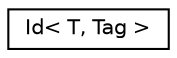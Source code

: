 digraph "Graphical Class Hierarchy"
{
 // LATEX_PDF_SIZE
  edge [fontname="Helvetica",fontsize="10",labelfontname="Helvetica",labelfontsize="10"];
  node [fontname="Helvetica",fontsize="10",shape=record];
  rankdir="LR";
  Node0 [label="Id\< T, Tag \>",height=0.2,width=0.4,color="black", fillcolor="white", style="filled",URL="$class_id.html",tooltip=" "];
}
